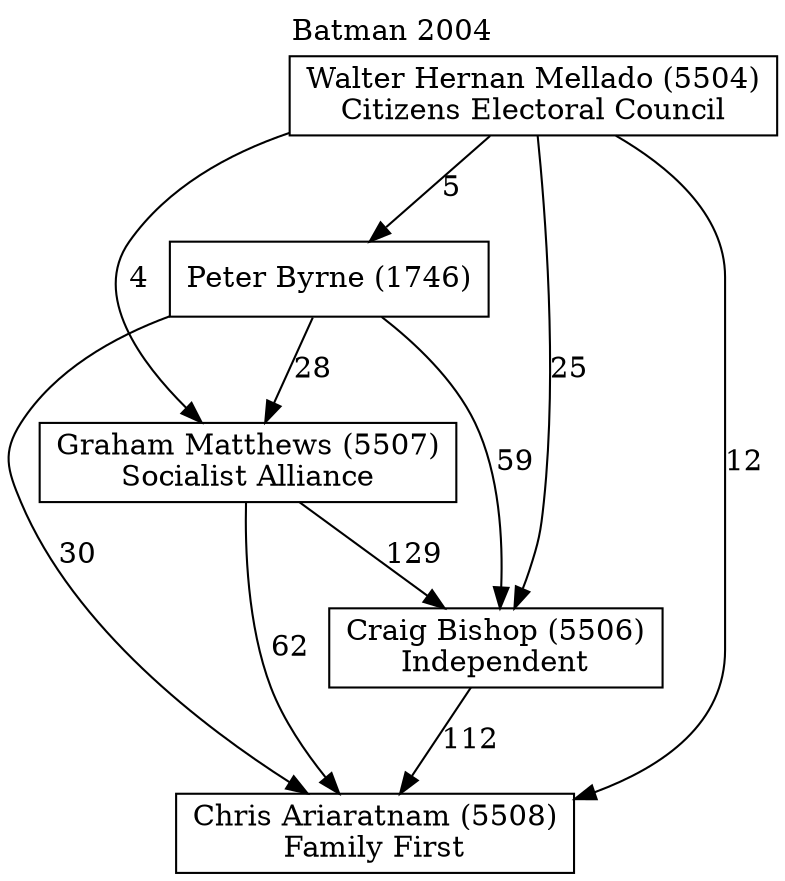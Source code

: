 // House preference flow
digraph "Chris Ariaratnam (5508)_Batman_2004" {
	graph [label="Batman 2004" labelloc=t mclimit=10]
	node [shape=box]
	"Chris Ariaratnam (5508)" [label="Chris Ariaratnam (5508)
Family First"]
	"Craig Bishop (5506)" [label="Craig Bishop (5506)
Independent"]
	"Graham Matthews (5507)" [label="Graham Matthews (5507)
Socialist Alliance"]
	"Peter Byrne (1746)" [label="Peter Byrne (1746)
"]
	"Walter Hernan Mellado (5504)" [label="Walter Hernan Mellado (5504)
Citizens Electoral Council"]
	"Craig Bishop (5506)" -> "Chris Ariaratnam (5508)" [label=112]
	"Graham Matthews (5507)" -> "Craig Bishop (5506)" [label=129]
	"Peter Byrne (1746)" -> "Graham Matthews (5507)" [label=28]
	"Walter Hernan Mellado (5504)" -> "Peter Byrne (1746)" [label=5]
	"Graham Matthews (5507)" -> "Chris Ariaratnam (5508)" [label=62]
	"Peter Byrne (1746)" -> "Chris Ariaratnam (5508)" [label=30]
	"Walter Hernan Mellado (5504)" -> "Chris Ariaratnam (5508)" [label=12]
	"Walter Hernan Mellado (5504)" -> "Graham Matthews (5507)" [label=4]
	"Peter Byrne (1746)" -> "Craig Bishop (5506)" [label=59]
	"Walter Hernan Mellado (5504)" -> "Craig Bishop (5506)" [label=25]
}

